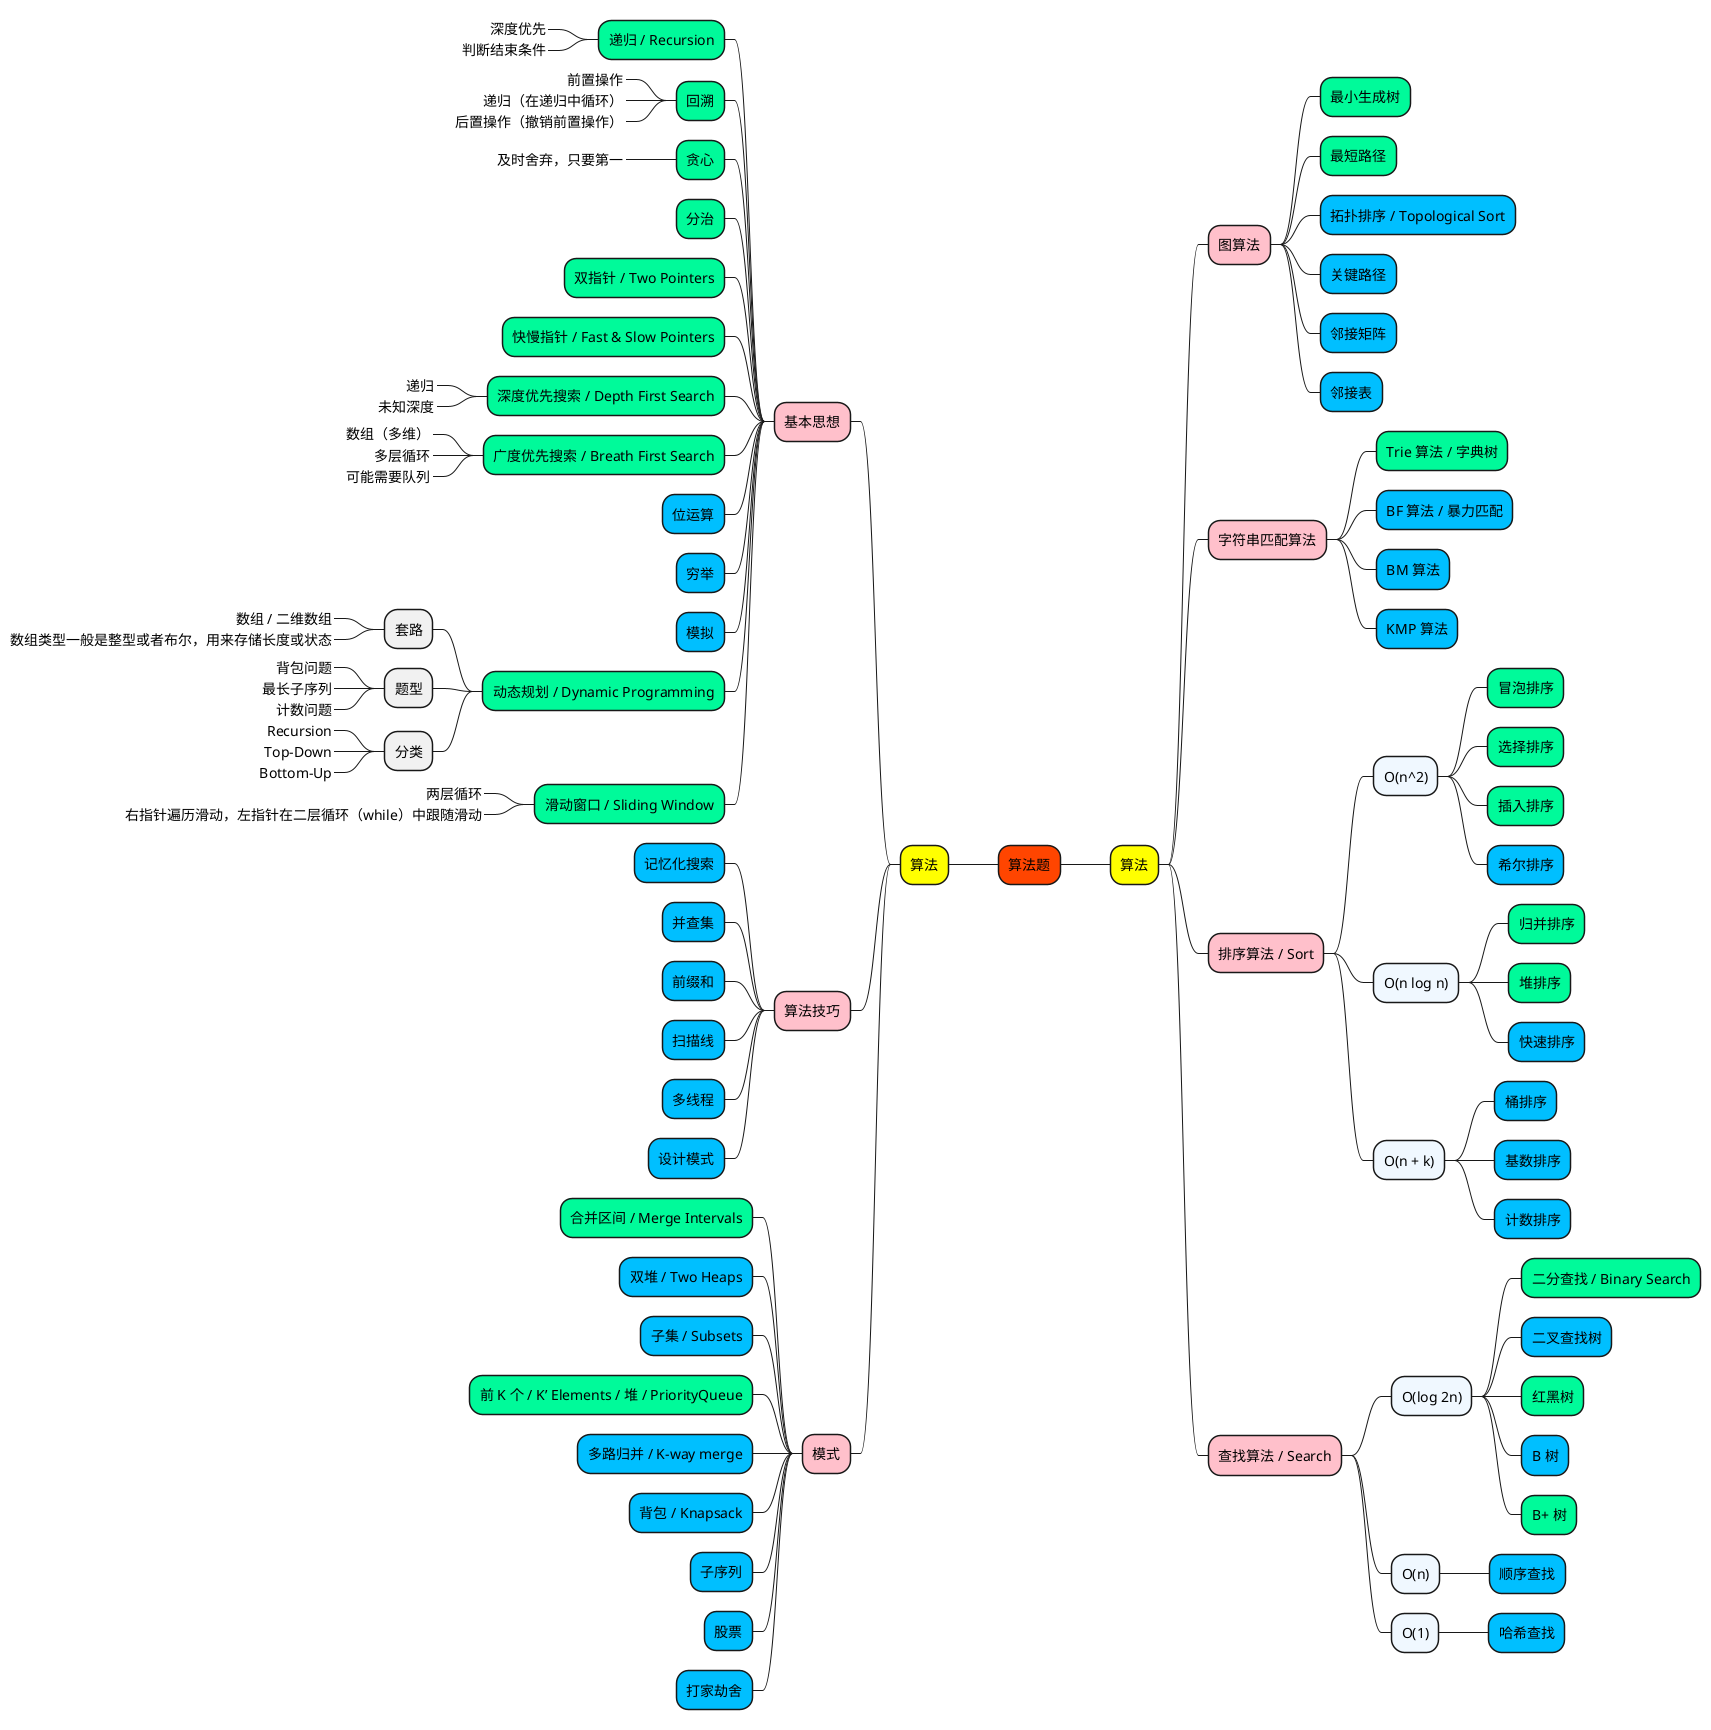 @startmindmap

+[#OrangeRed] 算法题

--[#yellow] 算法

---[#Pink] 基本思想

----[#MediumSpringGreen] 递归 / Recursion
-----_ 深度优先
-----_ 判断结束条件

----[#MediumSpringGreen] 回溯
-----_ 前置操作
-----_ 递归（在递归中循环）
-----_ 后置操作（撤销前置操作）

----[#MediumSpringGreen] 贪心
-----_ 及时舍弃，只要第一

----[#MediumSpringGreen] 分治
----[#MediumSpringGreen] 双指针 / Two Pointers
----[#MediumSpringGreen] 快慢指针 / Fast & Slow Pointers

----[#MediumSpringGreen] 深度优先搜索 / Depth First Search
-----_ 递归
-----_ 未知深度

----[#MediumSpringGreen] 广度优先搜索 / Breath First Search
-----_ 数组（多维）
-----_ 多层循环
-----_ 可能需要队列


----[#DeepSkyBlue] 位运算
----[#DeepSkyBlue] 穷举
----[#DeepSkyBlue] 模拟

----[#MediumSpringGreen] 动态规划 / Dynamic Programming
----- 套路
------_ 数组 / 二维数组
------_ 数组类型一般是整型或者布尔，用来存储长度或状态
----- 题型
------_ 背包问题
------_ 最长子序列
------_ 计数问题
----- 分类
------_ Recursion
------_ Top-Down
------_ Bottom-Up

----[#MediumSpringGreen] 滑动窗口 / Sliding Window
-----_ 两层循环
-----_ 右指针遍历滑动，左指针在二层循环（while）中跟随滑动


---[#Pink] 算法技巧

----[#DeepSkyBlue] 记忆化搜索
----[#DeepSkyBlue] 并查集
----[#DeepSkyBlue] 前缀和
----[#DeepSkyBlue] 扫描线

----[#DeepSkyBlue] 多线程
----[#DeepSkyBlue] 设计模式


---[#Pink] 模式

----[#MediumSpringGreen] 合并区间 / Merge Intervals
----[#DeepSkyBlue] 双堆 / Two Heaps
----[#DeepSkyBlue] 子集 / Subsets
----[#MediumSpringGreen] 前 K 个 / K’ Elements / 堆 / PriorityQueue
----[#DeepSkyBlue] 多路归并 / K-way merge
----[#DeepSkyBlue] 背包 / Knapsack
----[#DeepSkyBlue] 子序列
----[#DeepSkyBlue] 股票
----[#DeepSkyBlue] 打家劫舍


++[#yellow] 算法

+++[#Pink] 图算法

++++[#MediumSpringGreen] 最小生成树
++++[#MediumSpringGreen] 最短路径
++++[#DeepSkyBlue] 拓扑排序 / Topological Sort
++++[#DeepSkyBlue] 关键路径
++++[#DeepSkyBlue] 邻接矩阵
++++[#DeepSkyBlue] 邻接表

+++[#Pink] 字符串匹配算法

++++[#MediumSpringGreen] Trie 算法 / 字典树
++++[#DeepSkyBlue] BF 算法 / 暴力匹配
++++[#DeepSkyBlue] BM 算法
++++[#DeepSkyBlue] KMP 算法

+++[#Pink] 排序算法 / Sort

++++[#AliceBlue] O(n^2)
+++++[#MediumSpringGreen] 冒泡排序
+++++[#MediumSpringGreen] 选择排序
+++++[#MediumSpringGreen] 插入排序
+++++[#DeepSkyBlue] 希尔排序
++++[#AliceBlue] O(n log n)
+++++[#MediumSpringGreen] 归并排序
+++++[#MediumSpringGreen] 堆排序
+++++[#DeepSkyBlue] 快速排序
++++[#AliceBlue] O(n + k)
+++++[#DeepSkyBlue] 桶排序
+++++[#DeepSkyBlue] 基数排序
+++++[#DeepSkyBlue] 计数排序

+++[#Pink] 查找算法 / Search

++++[#AliceBlue] O(log 2n)
+++++[#MediumSpringGreen] 二分查找 / Binary Search
+++++[#DeepSkyBlue] 二叉查找树
+++++[#MediumSpringGreen] 红黑树
+++++[#DeepSkyBlue] B 树
+++++[#MediumSpringGreen] B+ 树
++++[#AliceBlue] O(n)
+++++[#DeepSkyBlue] 顺序查找
++++[#AliceBlue] O(1)
+++++[#DeepSkyBlue] 哈希查找




@endmindmap
